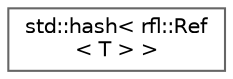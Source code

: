digraph "类继承关系图"
{
 // LATEX_PDF_SIZE
  bgcolor="transparent";
  edge [fontname=Helvetica,fontsize=10,labelfontname=Helvetica,labelfontsize=10];
  node [fontname=Helvetica,fontsize=10,shape=box,height=0.2,width=0.4];
  rankdir="LR";
  Node0 [id="Node000000",label="std::hash\< rfl::Ref\l\< T \> \>",height=0.2,width=0.4,color="grey40", fillcolor="white", style="filled",URL="$structstd_1_1hash_3_01rfl_1_1_ref_3_01_t_01_4_01_4.html",tooltip=" "];
}

